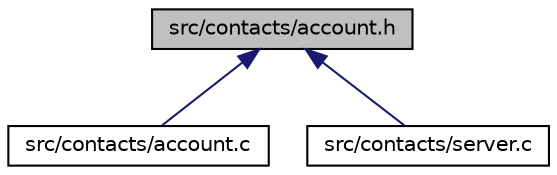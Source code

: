 digraph "src/contacts/account.h"
{
  edge [fontname="Helvetica",fontsize="10",labelfontname="Helvetica",labelfontsize="10"];
  node [fontname="Helvetica",fontsize="10",shape=record];
  Node1 [label="src/contacts/account.h",height=0.2,width=0.4,color="black", fillcolor="grey75", style="filled", fontcolor="black"];
  Node1 -> Node2 [dir="back",color="midnightblue",fontsize="10",style="solid"];
  Node2 [label="src/contacts/account.c",height=0.2,width=0.4,color="black", fillcolor="white", style="filled",URL="$account_8c.html"];
  Node1 -> Node3 [dir="back",color="midnightblue",fontsize="10",style="solid"];
  Node3 [label="src/contacts/server.c",height=0.2,width=0.4,color="black", fillcolor="white", style="filled",URL="$server_8c.html"];
}
